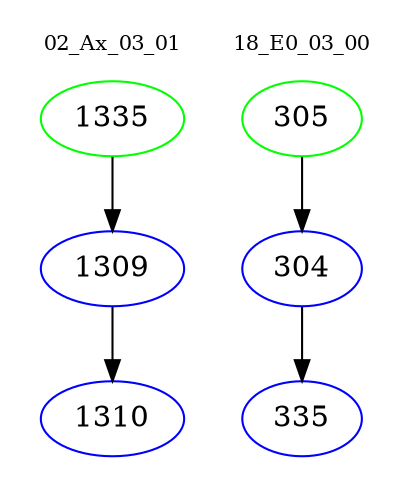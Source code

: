 digraph{
subgraph cluster_0 {
color = white
label = "02_Ax_03_01";
fontsize=10;
T0_1335 [label="1335", color="green"]
T0_1335 -> T0_1309 [color="black"]
T0_1309 [label="1309", color="blue"]
T0_1309 -> T0_1310 [color="black"]
T0_1310 [label="1310", color="blue"]
}
subgraph cluster_1 {
color = white
label = "18_E0_03_00";
fontsize=10;
T1_305 [label="305", color="green"]
T1_305 -> T1_304 [color="black"]
T1_304 [label="304", color="blue"]
T1_304 -> T1_335 [color="black"]
T1_335 [label="335", color="blue"]
}
}
